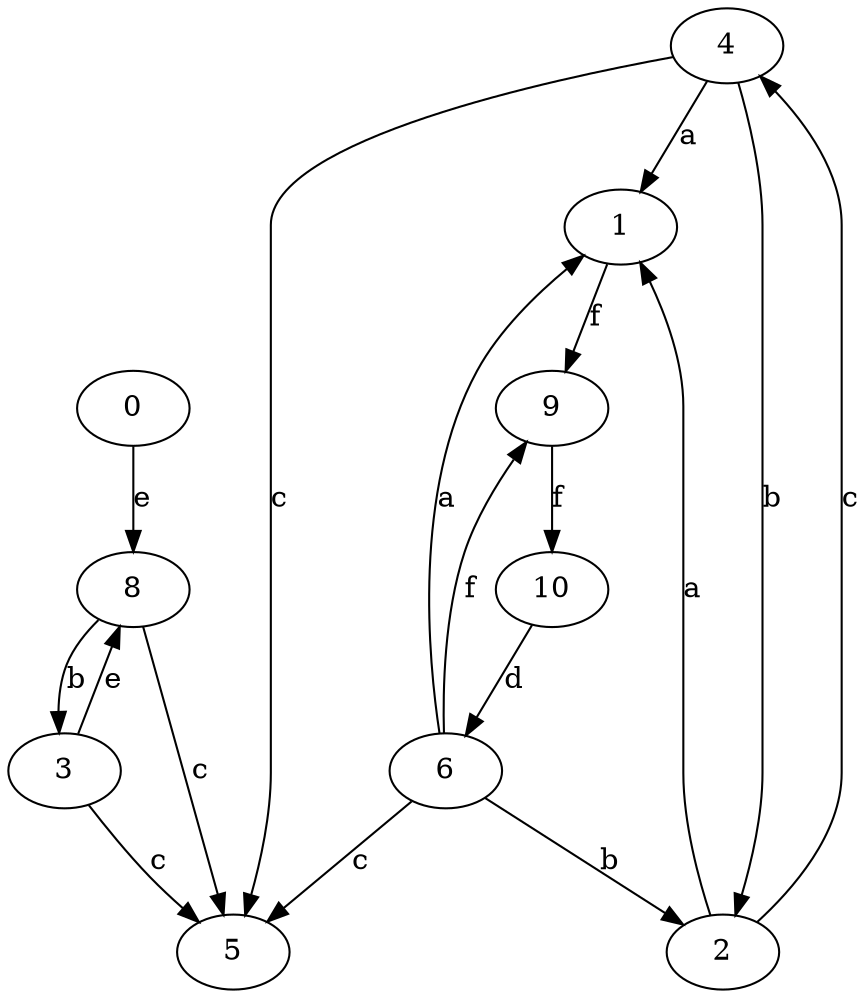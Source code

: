 strict digraph  {
0;
1;
2;
3;
4;
5;
6;
8;
9;
10;
0 -> 8  [label=e];
1 -> 9  [label=f];
2 -> 1  [label=a];
2 -> 4  [label=c];
3 -> 5  [label=c];
3 -> 8  [label=e];
4 -> 1  [label=a];
4 -> 2  [label=b];
4 -> 5  [label=c];
6 -> 1  [label=a];
6 -> 2  [label=b];
6 -> 5  [label=c];
6 -> 9  [label=f];
8 -> 3  [label=b];
8 -> 5  [label=c];
9 -> 10  [label=f];
10 -> 6  [label=d];
}
